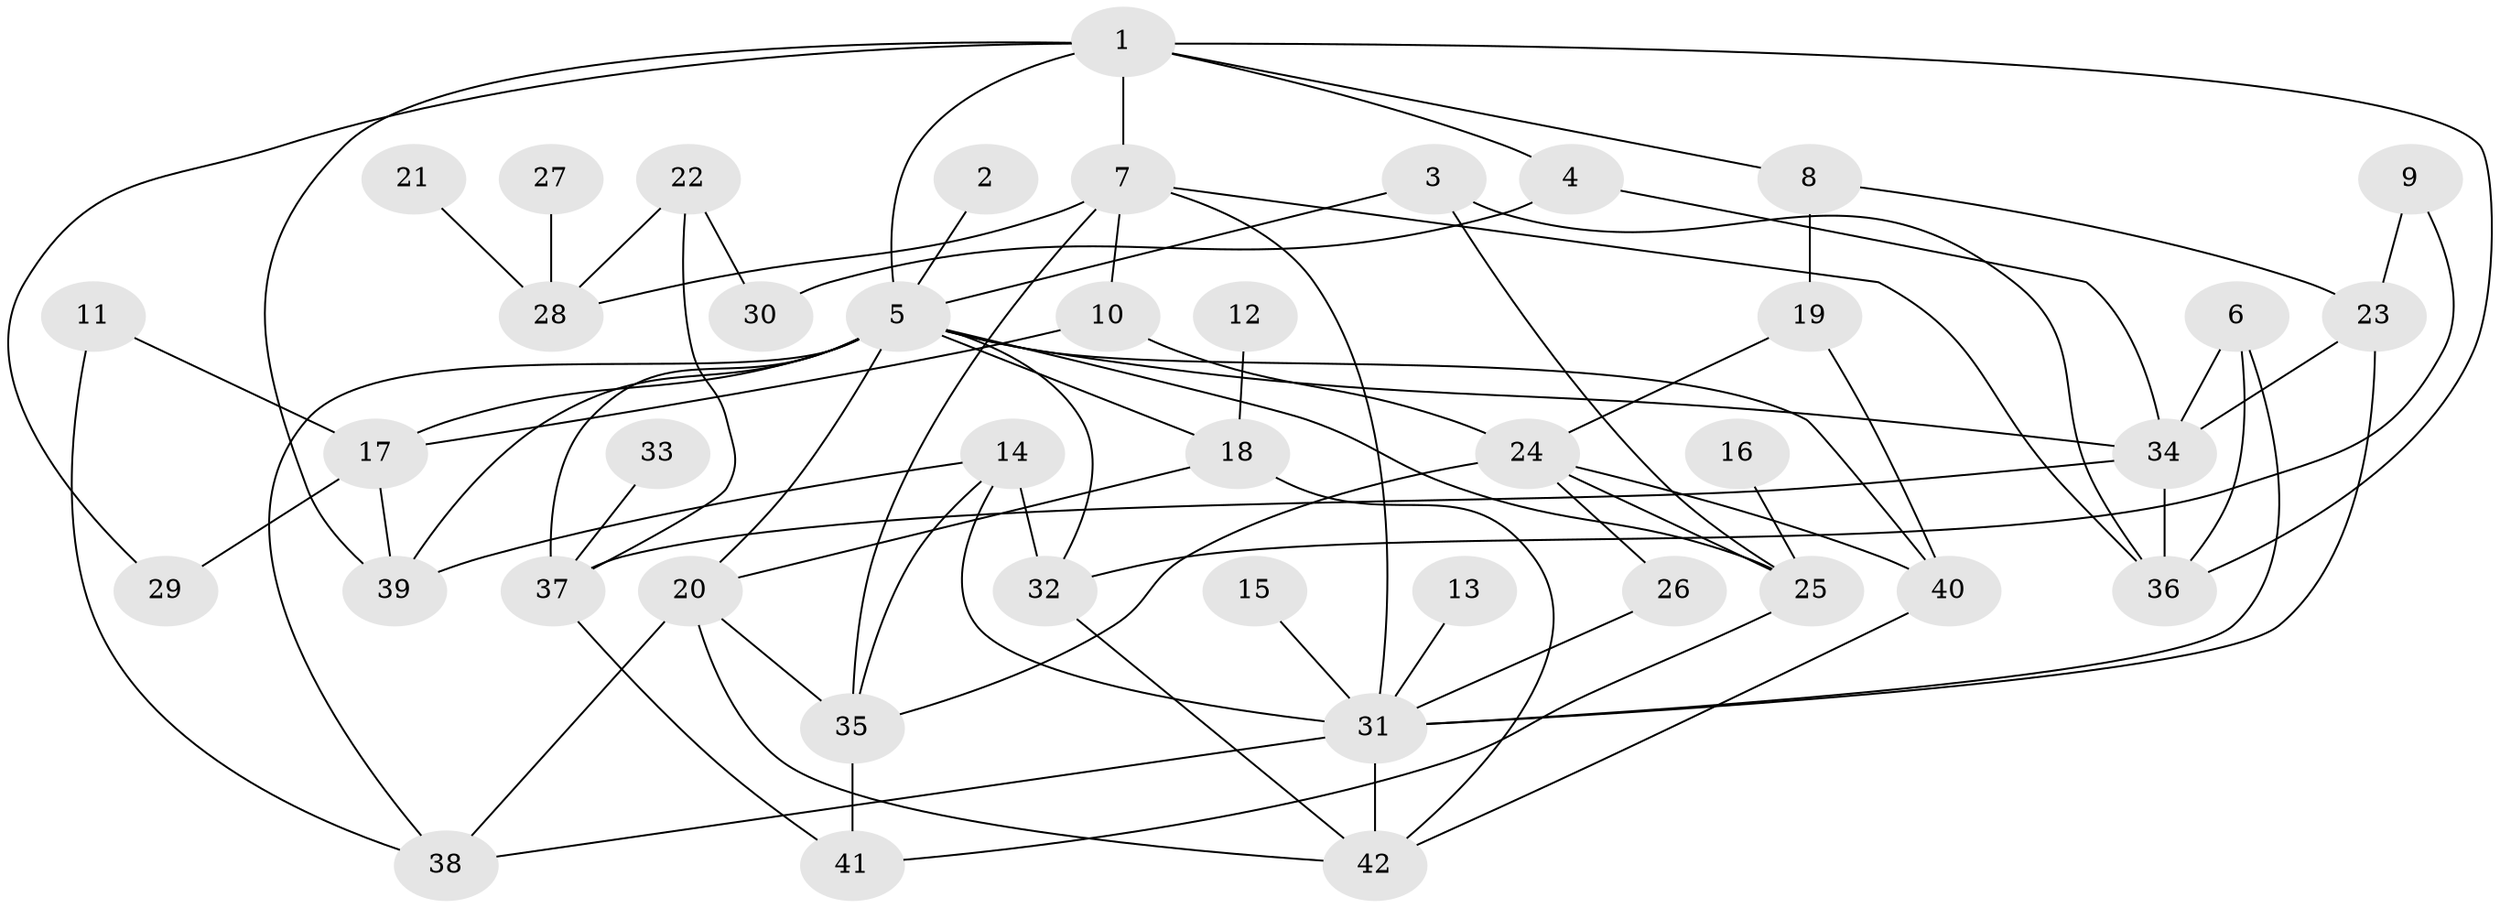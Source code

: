 // original degree distribution, {4: 0.21686746987951808, 5: 0.060240963855421686, 3: 0.25301204819277107, 10: 0.012048192771084338, 7: 0.012048192771084338, 1: 0.1566265060240964, 2: 0.2891566265060241}
// Generated by graph-tools (version 1.1) at 2025/25/03/09/25 03:25:35]
// undirected, 42 vertices, 78 edges
graph export_dot {
graph [start="1"]
  node [color=gray90,style=filled];
  1;
  2;
  3;
  4;
  5;
  6;
  7;
  8;
  9;
  10;
  11;
  12;
  13;
  14;
  15;
  16;
  17;
  18;
  19;
  20;
  21;
  22;
  23;
  24;
  25;
  26;
  27;
  28;
  29;
  30;
  31;
  32;
  33;
  34;
  35;
  36;
  37;
  38;
  39;
  40;
  41;
  42;
  1 -- 4 [weight=1.0];
  1 -- 5 [weight=1.0];
  1 -- 7 [weight=1.0];
  1 -- 8 [weight=1.0];
  1 -- 29 [weight=1.0];
  1 -- 36 [weight=1.0];
  1 -- 39 [weight=1.0];
  2 -- 5 [weight=1.0];
  3 -- 5 [weight=1.0];
  3 -- 25 [weight=1.0];
  3 -- 36 [weight=1.0];
  4 -- 30 [weight=1.0];
  4 -- 34 [weight=1.0];
  5 -- 17 [weight=1.0];
  5 -- 18 [weight=1.0];
  5 -- 20 [weight=1.0];
  5 -- 25 [weight=1.0];
  5 -- 32 [weight=1.0];
  5 -- 34 [weight=1.0];
  5 -- 37 [weight=1.0];
  5 -- 38 [weight=1.0];
  5 -- 39 [weight=1.0];
  5 -- 40 [weight=1.0];
  6 -- 31 [weight=1.0];
  6 -- 34 [weight=1.0];
  6 -- 36 [weight=1.0];
  7 -- 10 [weight=1.0];
  7 -- 28 [weight=1.0];
  7 -- 31 [weight=1.0];
  7 -- 35 [weight=1.0];
  7 -- 36 [weight=1.0];
  8 -- 19 [weight=1.0];
  8 -- 23 [weight=1.0];
  9 -- 23 [weight=1.0];
  9 -- 32 [weight=1.0];
  10 -- 17 [weight=1.0];
  10 -- 24 [weight=1.0];
  11 -- 17 [weight=1.0];
  11 -- 38 [weight=1.0];
  12 -- 18 [weight=1.0];
  13 -- 31 [weight=1.0];
  14 -- 31 [weight=1.0];
  14 -- 32 [weight=1.0];
  14 -- 35 [weight=1.0];
  14 -- 39 [weight=1.0];
  15 -- 31 [weight=1.0];
  16 -- 25 [weight=1.0];
  17 -- 29 [weight=1.0];
  17 -- 39 [weight=1.0];
  18 -- 20 [weight=1.0];
  18 -- 42 [weight=1.0];
  19 -- 24 [weight=1.0];
  19 -- 40 [weight=1.0];
  20 -- 35 [weight=1.0];
  20 -- 38 [weight=1.0];
  20 -- 42 [weight=1.0];
  21 -- 28 [weight=1.0];
  22 -- 28 [weight=1.0];
  22 -- 30 [weight=1.0];
  22 -- 37 [weight=1.0];
  23 -- 31 [weight=1.0];
  23 -- 34 [weight=1.0];
  24 -- 25 [weight=1.0];
  24 -- 26 [weight=1.0];
  24 -- 35 [weight=1.0];
  24 -- 40 [weight=1.0];
  25 -- 41 [weight=1.0];
  26 -- 31 [weight=1.0];
  27 -- 28 [weight=1.0];
  31 -- 38 [weight=1.0];
  31 -- 42 [weight=1.0];
  32 -- 42 [weight=1.0];
  33 -- 37 [weight=1.0];
  34 -- 36 [weight=1.0];
  34 -- 37 [weight=1.0];
  35 -- 41 [weight=1.0];
  37 -- 41 [weight=1.0];
  40 -- 42 [weight=1.0];
}
